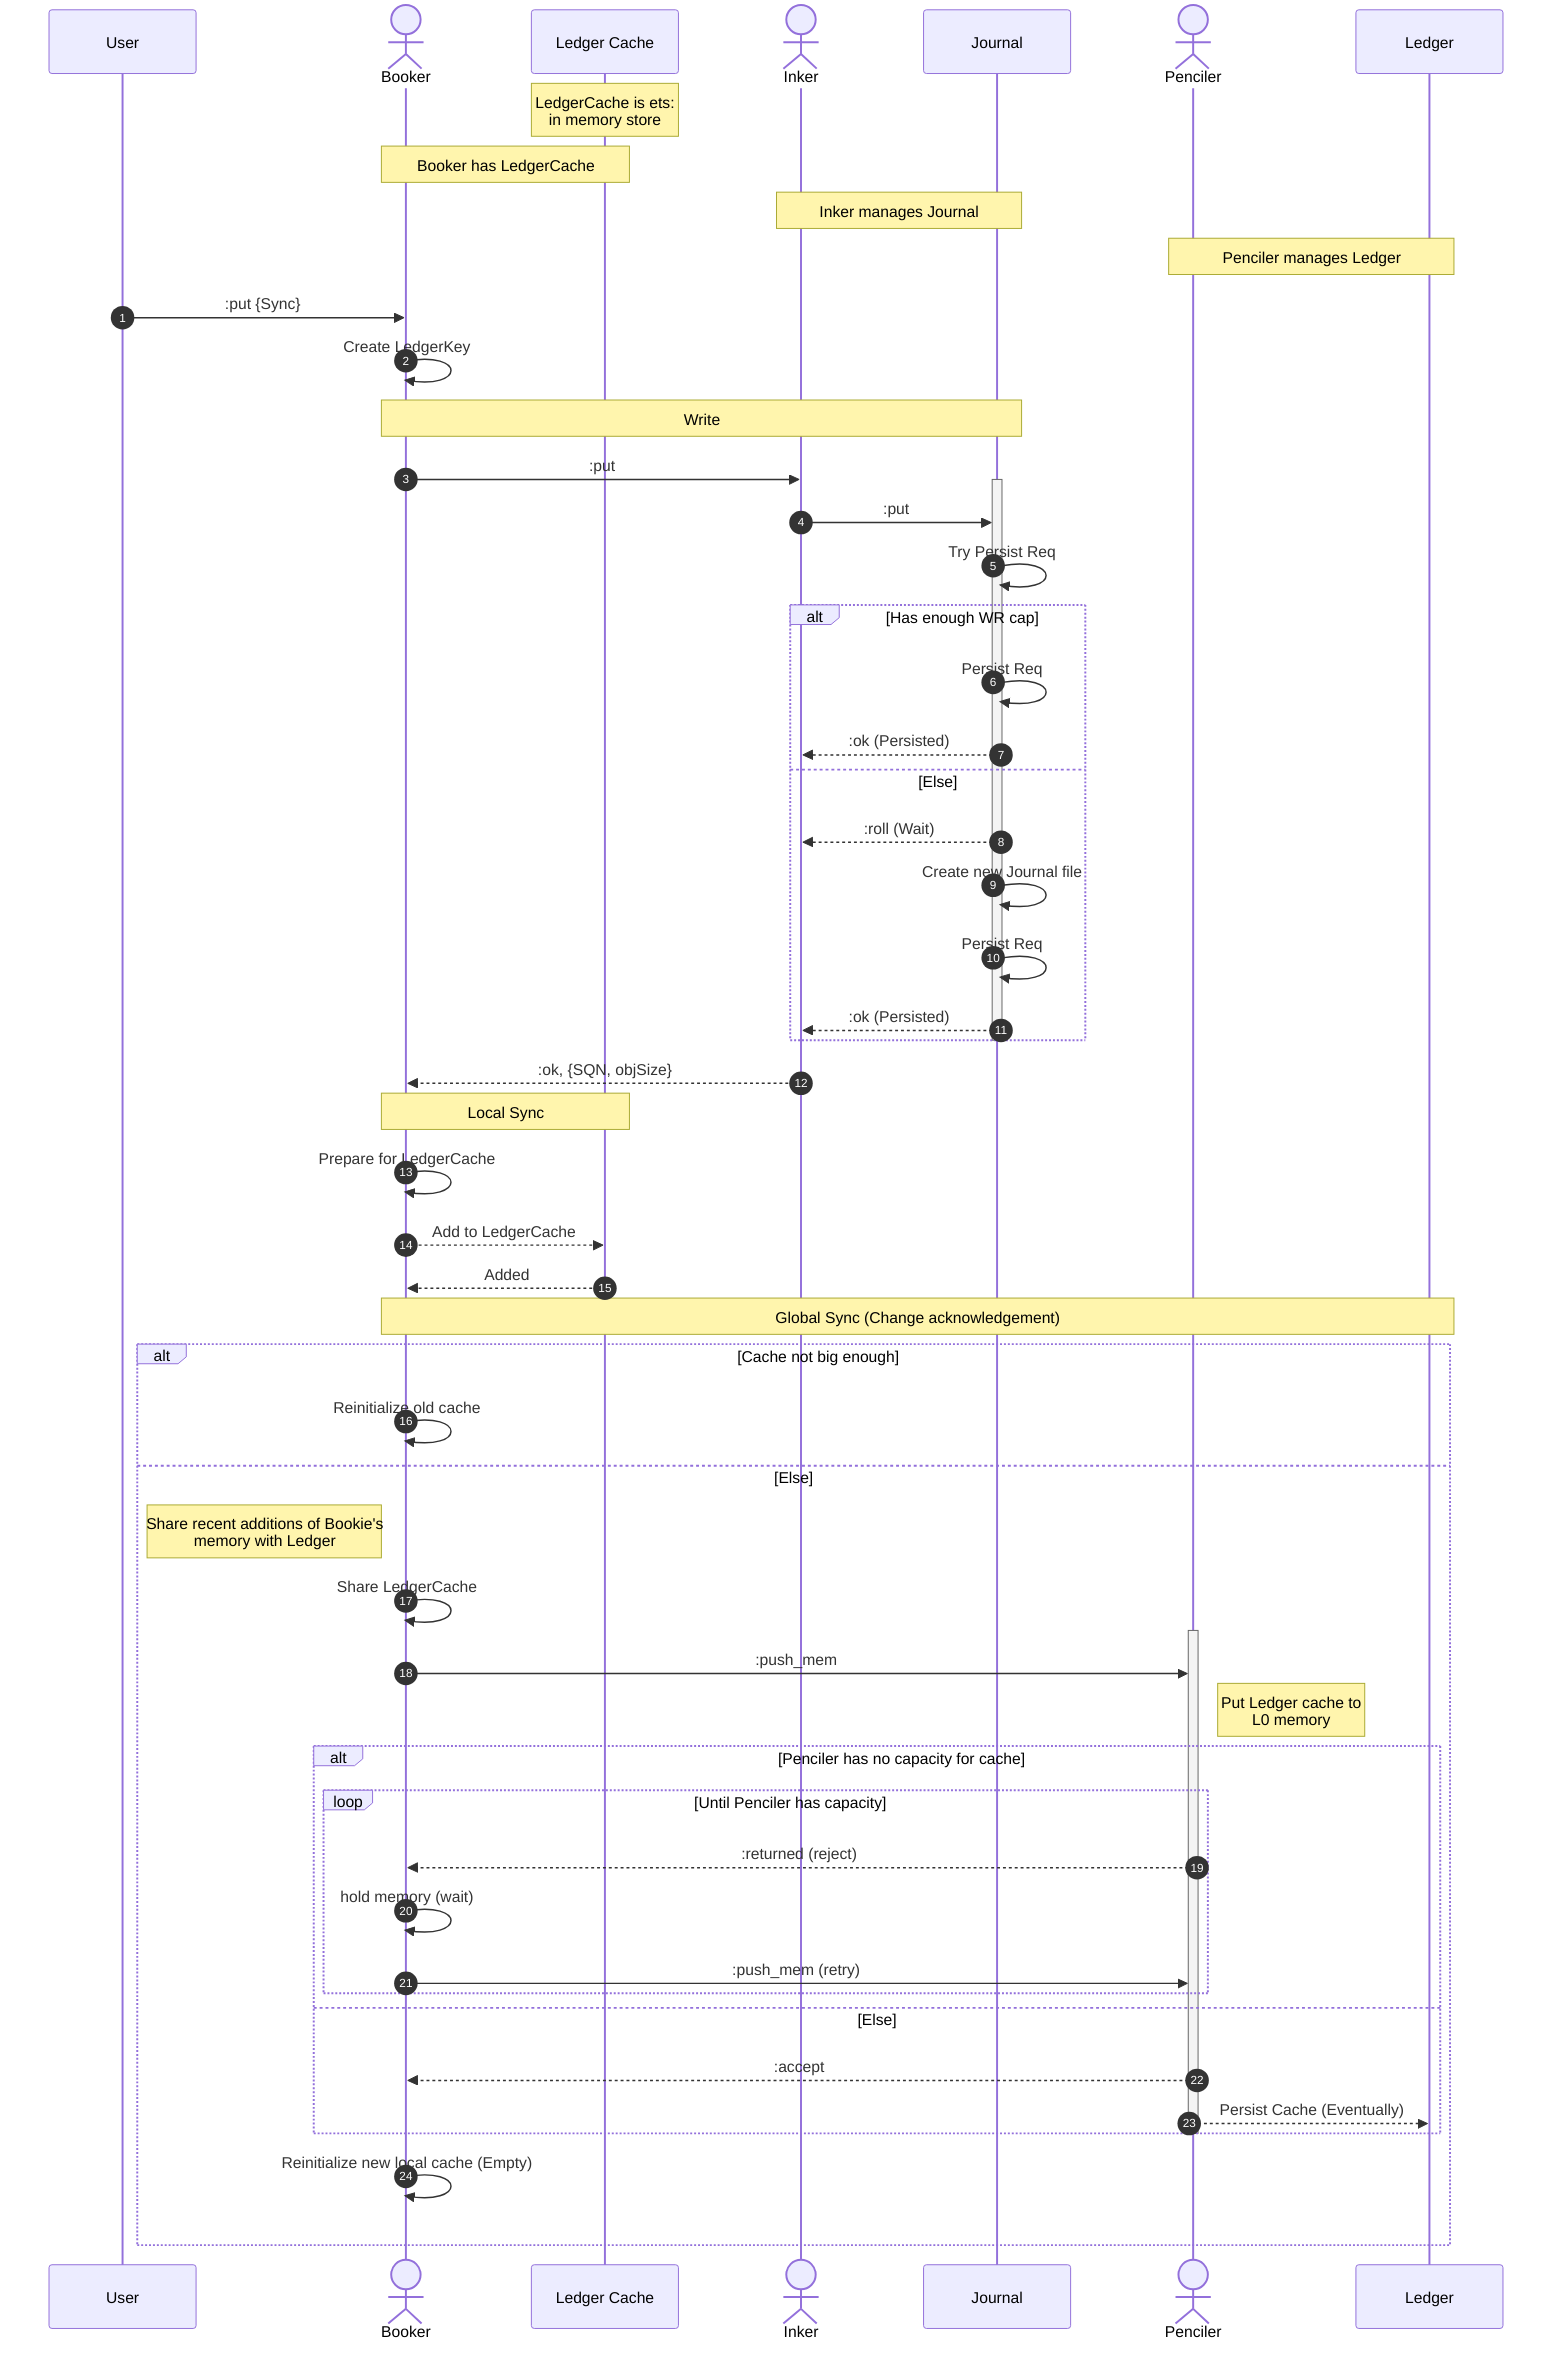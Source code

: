 sequenceDiagram
    autonumber

    participant usr as User
    actor bok as Booker
    participant ledc as Ledger Cache
    actor ink as Inker
    participant jol as Journal
    actor pen as Penciler
    participant led as Ledger

    Note over ledc: LedgerCache is ets:<br> in memory store
    Note over bok,ledc: Booker has LedgerCache
    Note over ink,jol: Inker manages Journal
    Note over pen,led: Penciler manages Ledger
    
    usr->>bok: :put {Sync}
    bok->>bok: Create LedgerKey
    %% Write
    Note over bok,jol: Write
    bok->>ink: :put
    activate jol
    ink->>jol: :put
    jol->>jol: Try Persist Req 
    alt Has enough WR cap
        jol->>jol: Persist Req
        jol-->>ink: :ok (Persisted)
    else Else
        jol-->>ink: :roll (Wait)
        jol->>jol: Create new Journal file
        jol->>jol: Persist Req
        jol-->>ink: :ok (Persisted)
    end
    deactivate jol
    ink-->>bok: :ok, {SQN, objSize}
    %% Local Sync
    Note over bok,ledc: Local Sync
    bok->>bok: Prepare for LedgerCache
    bok-->>ledc: Add to LedgerCache
    ledc-->>bok: Added
    %% Global Sync
    Note over bok,led: Global Sync (Change acknowledgement)
    alt Cache not big enough
        bok->>bok: Reinitialize old cache
    else Else
        Note left of bok: Share recent additions of Bookie's <br> memory with Ledger
        bok->>bok: Share LedgerCache
        activate pen
        bok->>pen: :push_mem
        Note right of pen: Put Ledger cache to <br> L0 memory
        alt Penciler has no capacity for cache
            loop Until Penciler has capacity
                pen-->>bok: :returned (reject)
                bok->>bok: hold memory (wait)
                bok->>pen: :push_mem (retry)
            end
        else Else
            pen-->>bok: :accept
            pen-->>led: Persist Cache (Eventually)
        end
        deactivate pen
        bok->>bok: Reinitialize new local cache (Empty)
    end